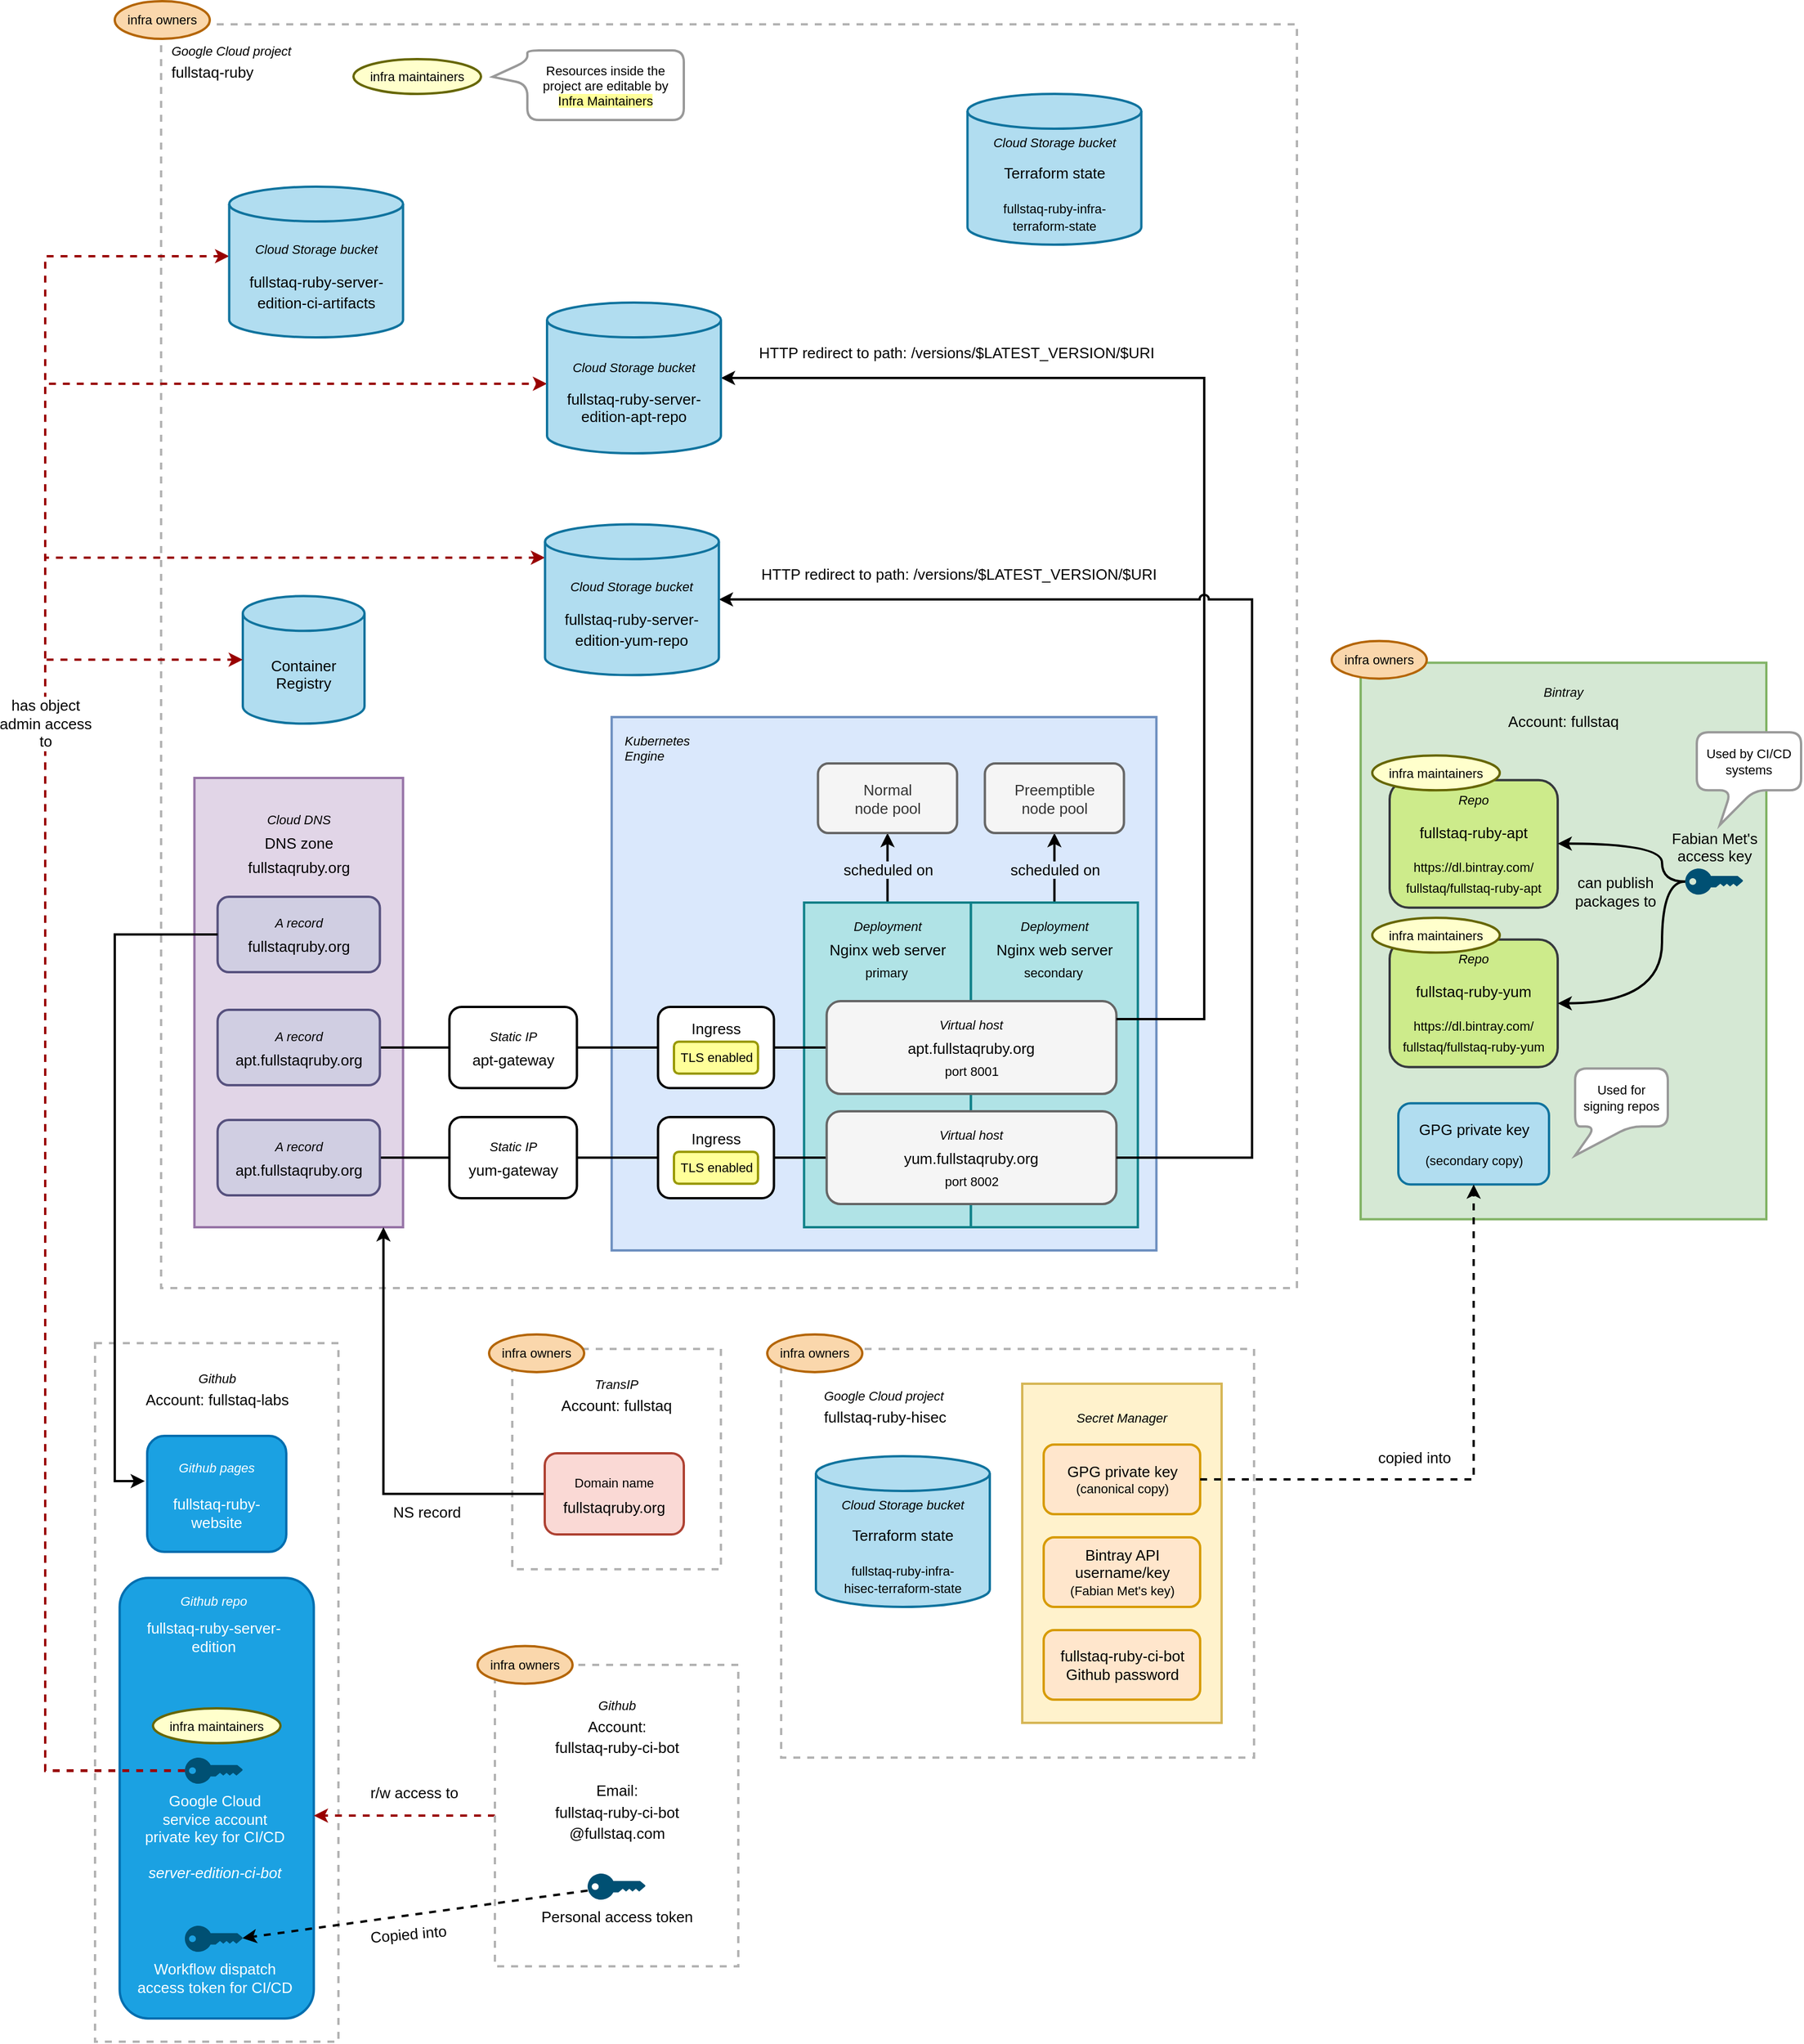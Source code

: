 <mxfile version="14.6.0" type="device"><diagram id="wFYHoePaybJZQyo_VfQG" name="Page-1"><mxGraphModel dx="1985" dy="1108" grid="1" gridSize="10" guides="1" tooltips="1" connect="1" arrows="1" fold="1" page="1" pageScale="1" pageWidth="2336" pageHeight="1654" math="0" shadow="0"><root><mxCell id="0"/><mxCell id="1" parent="0"/><mxCell id="Y2Kb97HNNrcBP8ezn5Aq-105" value="" style="rounded=0;whiteSpace=wrap;html=1;shadow=0;glass=0;sketch=0;strokeWidth=2;fontSize=11;align=center;dashed=1;strokeColor=#B3B3B3;" parent="1" vertex="1"><mxGeometry x="150" y="60" width="980" height="1090" as="geometry"/></mxCell><mxCell id="Y2Kb97HNNrcBP8ezn5Aq-82" value="" style="rounded=0;whiteSpace=wrap;html=1;shadow=0;glass=0;sketch=0;strokeWidth=2;fontSize=13;strokeColor=#6c8ebf;fillColor=#dae8fc;" parent="1" vertex="1"><mxGeometry x="538.75" y="657.51" width="470" height="460" as="geometry"/></mxCell><mxCell id="Y2Kb97HNNrcBP8ezn5Aq-75" style="edgeStyle=orthogonalEdgeStyle;rounded=0;orthogonalLoop=1;jettySize=auto;html=1;startArrow=none;startFill=0;endArrow=classic;endFill=1;strokeWidth=2;fontSize=13;" parent="1" source="Y2Kb97HNNrcBP8ezn5Aq-4" target="Y2Kb97HNNrcBP8ezn5Aq-72" edge="1"><mxGeometry relative="1" as="geometry"/></mxCell><mxCell id="Y2Kb97HNNrcBP8ezn5Aq-76" value="scheduled on" style="edgeLabel;html=1;align=center;verticalAlign=middle;resizable=0;points=[];fontSize=13;labelBackgroundColor=#DAE8FC;" parent="Y2Kb97HNNrcBP8ezn5Aq-75" vertex="1" connectable="0"><mxGeometry x="-0.056" y="2" relative="1" as="geometry"><mxPoint x="2" y="-0.75" as="offset"/></mxGeometry></mxCell><mxCell id="Y2Kb97HNNrcBP8ezn5Aq-4" value="" style="rounded=0;whiteSpace=wrap;html=1;fontSize=13;strokeWidth=2;fillColor=#b0e3e6;strokeColor=#0e8088;" parent="1" vertex="1"><mxGeometry x="704.75" y="817.51" width="144" height="280" as="geometry"/></mxCell><mxCell id="Y2Kb97HNNrcBP8ezn5Aq-16" value="Kubernetes&lt;br style=&quot;font-size: 11px&quot;&gt;Engine" style="text;html=1;strokeColor=none;fillColor=none;align=left;verticalAlign=top;whiteSpace=wrap;rounded=0;fontSize=11;fontStyle=2" parent="1" vertex="1"><mxGeometry x="547.75" y="665.01" width="70" height="35" as="geometry"/></mxCell><mxCell id="Y2Kb97HNNrcBP8ezn5Aq-26" style="edgeStyle=orthogonalEdgeStyle;rounded=0;orthogonalLoop=1;jettySize=auto;html=1;exitX=0;exitY=0.5;exitDx=0;exitDy=0;endArrow=none;endFill=0;startArrow=none;startFill=0;strokeWidth=2;" parent="1" source="Y2Kb97HNNrcBP8ezn5Aq-35" target="Y2Kb97HNNrcBP8ezn5Aq-147" edge="1"><mxGeometry relative="1" as="geometry"><mxPoint x="708.75" y="857.51" as="sourcePoint"/><mxPoint x="678.75" y="942.51" as="targetPoint"/></mxGeometry></mxCell><mxCell id="Y2Kb97HNNrcBP8ezn5Aq-27" value="Deployment" style="text;html=1;strokeColor=none;fillColor=none;align=center;verticalAlign=middle;whiteSpace=wrap;rounded=0;shadow=0;glass=0;sketch=0;fontSize=11;fontStyle=2" parent="1" vertex="1"><mxGeometry x="736.75" y="827.51" width="80" height="20" as="geometry"/></mxCell><mxCell id="Y2Kb97HNNrcBP8ezn5Aq-29" value="Nginx web server" style="text;html=1;strokeColor=none;fillColor=none;align=center;verticalAlign=middle;whiteSpace=wrap;rounded=0;shadow=0;glass=0;sketch=0;fontSize=13;" parent="1" vertex="1"><mxGeometry x="721.75" y="847.51" width="110" height="20" as="geometry"/></mxCell><mxCell id="Y2Kb97HNNrcBP8ezn5Aq-40" value="&lt;p style=&quot;line-height: 100%&quot;&gt;&lt;i&gt;&lt;font style=&quot;font-size: 11px ; line-height: 100%&quot;&gt;Bintray&lt;/font&gt;&lt;/i&gt;&lt;/p&gt;&lt;p style=&quot;line-height: 100%&quot;&gt;Account: fullstaq&lt;br&gt;&lt;/p&gt;" style="rounded=0;whiteSpace=wrap;html=1;shadow=0;glass=0;sketch=0;strokeWidth=2;fontSize=13;verticalAlign=top;spacing=0;strokeColor=#82b366;fillColor=#d5e8d4;" parent="1" vertex="1"><mxGeometry x="1185" y="610.63" width="350" height="480" as="geometry"/></mxCell><mxCell id="Y2Kb97HNNrcBP8ezn5Aq-57" style="edgeStyle=orthogonalEdgeStyle;rounded=0;orthogonalLoop=1;jettySize=auto;html=1;startArrow=none;startFill=0;endArrow=none;endFill=0;strokeWidth=2;fontSize=11;" parent="1" source="Y2Kb97HNNrcBP8ezn5Aq-56" target="Y2Kb97HNNrcBP8ezn5Aq-98" edge="1"><mxGeometry relative="1" as="geometry"><mxPoint x="725.25" y="1037.51" as="targetPoint"/></mxGeometry></mxCell><mxCell id="Y2Kb97HNNrcBP8ezn5Aq-56" value="Ingress" style="rounded=1;whiteSpace=wrap;html=1;shadow=0;glass=0;sketch=0;strokeWidth=2;fontSize=13;verticalAlign=top;spacing=6;" parent="1" vertex="1"><mxGeometry x="578.75" y="1002.51" width="100" height="70" as="geometry"/></mxCell><mxCell id="Y2Kb97HNNrcBP8ezn5Aq-58" value="primary" style="text;html=1;strokeColor=none;fillColor=none;align=center;verticalAlign=middle;whiteSpace=wrap;rounded=0;shadow=0;glass=0;sketch=0;fontSize=11;" parent="1" vertex="1"><mxGeometry x="755.75" y="867.51" width="40" height="20" as="geometry"/></mxCell><mxCell id="Y2Kb97HNNrcBP8ezn5Aq-74" style="edgeStyle=orthogonalEdgeStyle;rounded=0;orthogonalLoop=1;jettySize=auto;html=1;startArrow=none;startFill=0;endArrow=classic;endFill=1;strokeWidth=2;fontSize=13;" parent="1" source="Y2Kb97HNNrcBP8ezn5Aq-63" target="Y2Kb97HNNrcBP8ezn5Aq-73" edge="1"><mxGeometry relative="1" as="geometry"/></mxCell><mxCell id="Y2Kb97HNNrcBP8ezn5Aq-77" value="scheduled on" style="edgeLabel;html=1;align=center;verticalAlign=middle;resizable=0;points=[];fontSize=13;labelBackgroundColor=#DAE8FC;" parent="Y2Kb97HNNrcBP8ezn5Aq-74" vertex="1" connectable="0"><mxGeometry x="-0.056" y="1" relative="1" as="geometry"><mxPoint x="1" y="-0.75" as="offset"/></mxGeometry></mxCell><mxCell id="Y2Kb97HNNrcBP8ezn5Aq-63" value="" style="rounded=0;whiteSpace=wrap;html=1;fontSize=13;strokeWidth=2;fillColor=#b0e3e6;strokeColor=#0e8088;" parent="1" vertex="1"><mxGeometry x="848.75" y="817.51" width="144" height="280" as="geometry"/></mxCell><mxCell id="Y2Kb97HNNrcBP8ezn5Aq-64" value="Deployment" style="text;html=1;strokeColor=none;fillColor=none;align=center;verticalAlign=middle;whiteSpace=wrap;rounded=0;shadow=0;glass=0;sketch=0;fontSize=11;fontStyle=2" parent="1" vertex="1"><mxGeometry x="880.75" y="827.51" width="80" height="20" as="geometry"/></mxCell><mxCell id="Y2Kb97HNNrcBP8ezn5Aq-65" value="Nginx web server" style="text;html=1;strokeColor=none;fillColor=none;align=center;verticalAlign=middle;whiteSpace=wrap;rounded=0;shadow=0;glass=0;sketch=0;fontSize=13;" parent="1" vertex="1"><mxGeometry x="865.75" y="847.51" width="110" height="20" as="geometry"/></mxCell><mxCell id="Y2Kb97HNNrcBP8ezn5Aq-66" value="secondary" style="text;html=1;strokeColor=none;fillColor=none;align=center;verticalAlign=middle;whiteSpace=wrap;rounded=0;shadow=0;glass=0;sketch=0;fontSize=11;" parent="1" vertex="1"><mxGeometry x="899.75" y="867.51" width="40" height="20" as="geometry"/></mxCell><mxCell id="Y2Kb97HNNrcBP8ezn5Aq-49" value="" style="group" parent="1" vertex="1" connectable="0"><mxGeometry x="724.25" y="902.51" width="250" height="80" as="geometry"/></mxCell><mxCell id="Y2Kb97HNNrcBP8ezn5Aq-35" value="" style="rounded=1;whiteSpace=wrap;html=1;shadow=0;glass=0;sketch=0;strokeWidth=2;fontSize=11;fillColor=#f5f5f5;strokeColor=#666666;fontColor=#333333;" parent="Y2Kb97HNNrcBP8ezn5Aq-49" vertex="1"><mxGeometry width="250" height="80" as="geometry"/></mxCell><mxCell id="Y2Kb97HNNrcBP8ezn5Aq-46" value="Virtual host" style="text;html=1;strokeColor=none;fillColor=none;align=center;verticalAlign=middle;whiteSpace=wrap;rounded=0;shadow=0;glass=0;sketch=0;fontSize=11;fontStyle=2" parent="Y2Kb97HNNrcBP8ezn5Aq-49" vertex="1"><mxGeometry x="85" y="10" width="80" height="20" as="geometry"/></mxCell><mxCell id="Y2Kb97HNNrcBP8ezn5Aq-47" value="apt.fullstaqruby.org" style="text;html=1;strokeColor=none;fillColor=none;align=center;verticalAlign=middle;whiteSpace=wrap;rounded=0;shadow=0;glass=0;sketch=0;fontSize=13;" parent="Y2Kb97HNNrcBP8ezn5Aq-49" vertex="1"><mxGeometry x="64" y="30" width="122" height="20" as="geometry"/></mxCell><mxCell id="Y2Kb97HNNrcBP8ezn5Aq-48" value="port 8001" style="text;html=1;strokeColor=none;fillColor=none;align=center;verticalAlign=middle;whiteSpace=wrap;rounded=0;shadow=0;glass=0;sketch=0;fontSize=11;" parent="Y2Kb97HNNrcBP8ezn5Aq-49" vertex="1"><mxGeometry x="87.5" y="50" width="75" height="20" as="geometry"/></mxCell><mxCell id="Y2Kb97HNNrcBP8ezn5Aq-72" value="Normal&lt;br&gt;node pool" style="rounded=1;whiteSpace=wrap;html=1;shadow=0;glass=0;sketch=0;strokeWidth=2;fontSize=13;fillColor=#f5f5f5;strokeColor=#666666;fontColor=#333333;" parent="1" vertex="1"><mxGeometry x="716.75" y="697.51" width="120" height="60" as="geometry"/></mxCell><mxCell id="Y2Kb97HNNrcBP8ezn5Aq-73" value="Preemptible&lt;br&gt;node pool" style="rounded=1;whiteSpace=wrap;html=1;shadow=0;glass=0;sketch=0;strokeWidth=2;fontSize=13;fillColor=#f5f5f5;strokeColor=#666666;fontColor=#333333;" parent="1" vertex="1"><mxGeometry x="860.75" y="697.51" width="120" height="60" as="geometry"/></mxCell><mxCell id="Y2Kb97HNNrcBP8ezn5Aq-80" style="edgeStyle=orthogonalEdgeStyle;rounded=0;orthogonalLoop=1;jettySize=auto;html=1;startArrow=none;startFill=0;endArrow=none;endFill=0;strokeWidth=2;fontSize=13;" parent="1" source="Y2Kb97HNNrcBP8ezn5Aq-78" target="Y2Kb97HNNrcBP8ezn5Aq-147" edge="1"><mxGeometry relative="1" as="geometry"><mxPoint x="608.75" y="942.51" as="targetPoint"/></mxGeometry></mxCell><mxCell id="Y2Kb97HNNrcBP8ezn5Aq-78" value="&lt;p style=&quot;line-height: 160%&quot;&gt;&lt;i&gt;&lt;font style=&quot;font-size: 11px&quot;&gt;Static IP&lt;/font&gt;&lt;/i&gt;&lt;br&gt;apt-gateway&lt;/p&gt;" style="rounded=1;whiteSpace=wrap;html=1;shadow=0;glass=0;sketch=0;strokeWidth=2;fontSize=13;" parent="1" vertex="1"><mxGeometry x="398.75" y="907.51" width="110" height="70" as="geometry"/></mxCell><mxCell id="Y2Kb97HNNrcBP8ezn5Aq-81" style="edgeStyle=orthogonalEdgeStyle;rounded=0;orthogonalLoop=1;jettySize=auto;html=1;startArrow=none;startFill=0;endArrow=none;endFill=0;strokeWidth=2;fontSize=13;" parent="1" source="Y2Kb97HNNrcBP8ezn5Aq-79" target="Y2Kb97HNNrcBP8ezn5Aq-56" edge="1"><mxGeometry relative="1" as="geometry"/></mxCell><mxCell id="Y2Kb97HNNrcBP8ezn5Aq-79" value="&lt;p style=&quot;line-height: 160%&quot;&gt;&lt;i&gt;&lt;font style=&quot;font-size: 11px&quot;&gt;Static IP&lt;/font&gt;&lt;/i&gt;&lt;br&gt;yum-gateway&lt;/p&gt;" style="rounded=1;whiteSpace=wrap;html=1;shadow=0;glass=0;sketch=0;strokeWidth=2;fontSize=13;" parent="1" vertex="1"><mxGeometry x="398.75" y="1002.51" width="110" height="70" as="geometry"/></mxCell><mxCell id="Y2Kb97HNNrcBP8ezn5Aq-85" value="" style="rounded=0;whiteSpace=wrap;html=1;shadow=0;glass=0;sketch=0;strokeColor=#9673a6;strokeWidth=2;fontSize=13;fillColor=#e1d5e7;" parent="1" vertex="1"><mxGeometry x="178.75" y="710" width="180" height="387.51" as="geometry"/></mxCell><mxCell id="Y2Kb97HNNrcBP8ezn5Aq-90" style="edgeStyle=orthogonalEdgeStyle;rounded=0;orthogonalLoop=1;jettySize=auto;html=1;startArrow=none;startFill=0;endArrow=none;endFill=0;strokeWidth=2;fontSize=13;" parent="1" source="Y2Kb97HNNrcBP8ezn5Aq-86" target="Y2Kb97HNNrcBP8ezn5Aq-78" edge="1"><mxGeometry relative="1" as="geometry"/></mxCell><mxCell id="Y2Kb97HNNrcBP8ezn5Aq-86" value="&lt;p style=&quot;line-height: 160%&quot;&gt;&lt;i&gt;&lt;font style=&quot;font-size: 11px&quot;&gt;A record&lt;/font&gt;&lt;/i&gt;&lt;br&gt;apt.fullstaqruby.org&lt;/p&gt;" style="rounded=1;whiteSpace=wrap;html=1;shadow=0;glass=0;sketch=0;strokeWidth=2;fontSize=13;fillColor=#d0cee2;strokeColor=#56517e;" parent="1" vertex="1"><mxGeometry x="198.75" y="910.01" width="140" height="65" as="geometry"/></mxCell><mxCell id="Y2Kb97HNNrcBP8ezn5Aq-91" style="edgeStyle=orthogonalEdgeStyle;rounded=0;orthogonalLoop=1;jettySize=auto;html=1;startArrow=none;startFill=0;endArrow=none;endFill=0;strokeWidth=2;fontSize=13;" parent="1" source="Y2Kb97HNNrcBP8ezn5Aq-88" target="Y2Kb97HNNrcBP8ezn5Aq-79" edge="1"><mxGeometry relative="1" as="geometry"/></mxCell><mxCell id="Y2Kb97HNNrcBP8ezn5Aq-88" value="&lt;p style=&quot;line-height: 160%&quot;&gt;&lt;i&gt;&lt;font style=&quot;font-size: 11px&quot;&gt;A record&lt;/font&gt;&lt;/i&gt;&lt;br&gt;apt.fullstaqruby.org&lt;/p&gt;" style="rounded=1;whiteSpace=wrap;html=1;shadow=0;glass=0;sketch=0;strokeWidth=2;fontSize=13;fillColor=#d0cee2;strokeColor=#56517e;" parent="1" vertex="1"><mxGeometry x="198.75" y="1005.01" width="140" height="65" as="geometry"/></mxCell><mxCell id="Y2Kb97HNNrcBP8ezn5Aq-89" value="&lt;p style=&quot;line-height: 160%&quot;&gt;&lt;i&gt;&lt;font&gt;&lt;span style=&quot;font-size: 11px&quot;&gt;Cloud DNS&lt;br&gt;&lt;/span&gt;&lt;/font&gt;&lt;/i&gt;&lt;span&gt;DNS zone&lt;br&gt;&lt;/span&gt;&lt;span&gt;fullstaqruby.org&lt;/span&gt;&lt;/p&gt;" style="text;html=1;strokeColor=none;fillColor=none;align=center;verticalAlign=middle;whiteSpace=wrap;rounded=0;shadow=0;glass=0;sketch=0;fontSize=13;" parent="1" vertex="1"><mxGeometry x="208.75" y="739.38" width="120" height="55" as="geometry"/></mxCell><mxCell id="Y2Kb97HNNrcBP8ezn5Aq-92" value="&lt;p style=&quot;line-height: 160%&quot;&gt;&lt;i&gt;Repo&lt;/i&gt;&lt;/p&gt;&lt;p style=&quot;line-height: 160%&quot;&gt;&lt;font style=&quot;font-size: 13px&quot;&gt;fullstaq-ruby-apt&lt;/font&gt;&lt;br&gt;&lt;/p&gt;&lt;p style=&quot;line-height: 160%&quot;&gt;https://dl.bintray.com/&lt;br&gt;fullstaq/fullstaq-ruby-apt&lt;br&gt;&lt;/p&gt;" style="rounded=1;whiteSpace=wrap;html=1;shadow=0;glass=0;sketch=0;strokeWidth=2;fontSize=11;align=center;fillColor=#cdeb8b;strokeColor=#36393d;" parent="1" vertex="1"><mxGeometry x="1210" y="711.88" width="145" height="110" as="geometry"/></mxCell><mxCell id="Y2Kb97HNNrcBP8ezn5Aq-93" value="&lt;p style=&quot;line-height: 160%&quot;&gt;&lt;i&gt;Repo&lt;/i&gt;&lt;/p&gt;&lt;p style=&quot;line-height: 160%&quot;&gt;&lt;font style=&quot;font-size: 13px&quot;&gt;fullstaq-ruby-yum&lt;/font&gt;&lt;br&gt;&lt;/p&gt;&lt;p style=&quot;line-height: 160%&quot;&gt;https://dl.bintray.com/&lt;br&gt;fullstaq/fullstaq-ruby-yum&lt;br&gt;&lt;/p&gt;" style="rounded=1;whiteSpace=wrap;html=1;shadow=0;glass=0;sketch=0;strokeWidth=2;fontSize=11;align=center;fillColor=#cdeb8b;strokeColor=#36393d;" parent="1" vertex="1"><mxGeometry x="1210" y="849.38" width="145" height="110" as="geometry"/></mxCell><mxCell id="Y2Kb97HNNrcBP8ezn5Aq-94" style="rounded=0;orthogonalLoop=1;jettySize=auto;html=1;startArrow=none;startFill=0;endArrow=classic;endFill=1;strokeWidth=2;fontSize=13;edgeStyle=orthogonalEdgeStyle;" parent="1" source="Y2Kb97HNNrcBP8ezn5Aq-35" target="GNuj8Nkj1OKKiI3PeDP--2" edge="1"><mxGeometry relative="1" as="geometry"><Array as="points"><mxPoint x="1050" y="918"/><mxPoint x="1050" y="365"/></Array></mxGeometry></mxCell><mxCell id="Y2Kb97HNNrcBP8ezn5Aq-103" value="HTTP redirect to path: /versions/$LATEST_VERSION/$URI" style="edgeLabel;html=1;align=center;verticalAlign=middle;resizable=0;points=[];fontSize=13;labelBackgroundColor=none;" parent="Y2Kb97HNNrcBP8ezn5Aq-94" vertex="1" connectable="0"><mxGeometry x="-0.123" y="1" relative="1" as="geometry"><mxPoint x="-213" y="-193" as="offset"/></mxGeometry></mxCell><mxCell id="Y2Kb97HNNrcBP8ezn5Aq-97" value="" style="group" parent="1" vertex="1" connectable="0"><mxGeometry x="724.25" y="997.51" width="250" height="80" as="geometry"/></mxCell><mxCell id="Y2Kb97HNNrcBP8ezn5Aq-98" value="" style="rounded=1;whiteSpace=wrap;html=1;shadow=0;glass=0;sketch=0;strokeWidth=2;fontSize=11;fillColor=#f5f5f5;strokeColor=#666666;fontColor=#333333;" parent="Y2Kb97HNNrcBP8ezn5Aq-97" vertex="1"><mxGeometry width="250" height="80" as="geometry"/></mxCell><mxCell id="Y2Kb97HNNrcBP8ezn5Aq-99" value="Virtual host" style="text;html=1;strokeColor=none;fillColor=none;align=center;verticalAlign=middle;whiteSpace=wrap;rounded=0;shadow=0;glass=0;sketch=0;fontSize=11;fontStyle=2" parent="Y2Kb97HNNrcBP8ezn5Aq-97" vertex="1"><mxGeometry x="85" y="10" width="80" height="20" as="geometry"/></mxCell><mxCell id="Y2Kb97HNNrcBP8ezn5Aq-100" value="yum.fullstaqruby.org" style="text;html=1;strokeColor=none;fillColor=none;align=center;verticalAlign=middle;whiteSpace=wrap;rounded=0;shadow=0;glass=0;sketch=0;fontSize=13;" parent="Y2Kb97HNNrcBP8ezn5Aq-97" vertex="1"><mxGeometry x="64" y="30" width="122" height="20" as="geometry"/></mxCell><mxCell id="Y2Kb97HNNrcBP8ezn5Aq-101" value="port 8002" style="text;html=1;strokeColor=none;fillColor=none;align=center;verticalAlign=middle;whiteSpace=wrap;rounded=0;shadow=0;glass=0;sketch=0;fontSize=11;" parent="Y2Kb97HNNrcBP8ezn5Aq-97" vertex="1"><mxGeometry x="87.5" y="50" width="75" height="20" as="geometry"/></mxCell><mxCell id="Y2Kb97HNNrcBP8ezn5Aq-102" style="rounded=0;orthogonalLoop=1;jettySize=auto;html=1;startArrow=none;startFill=0;endArrow=classic;endFill=1;strokeWidth=2;fontSize=11;jumpStyle=arc;edgeStyle=orthogonalEdgeStyle;" parent="1" source="Y2Kb97HNNrcBP8ezn5Aq-98" target="GNuj8Nkj1OKKiI3PeDP--5" edge="1"><mxGeometry relative="1" as="geometry"><Array as="points"><mxPoint x="1091.25" y="1038.01"/><mxPoint x="1091.25" y="556.01"/></Array></mxGeometry></mxCell><mxCell id="Y2Kb97HNNrcBP8ezn5Aq-104" value="HTTP redirect to path: /versions/$LATEST_VERSION/$URI" style="edgeLabel;html=1;align=center;verticalAlign=middle;resizable=0;points=[];fontSize=13;labelBackgroundColor=none;" parent="Y2Kb97HNNrcBP8ezn5Aq-102" vertex="1" connectable="0"><mxGeometry x="0.118" y="-3" relative="1" as="geometry"><mxPoint x="-257" y="-29" as="offset"/></mxGeometry></mxCell><mxCell id="Y2Kb97HNNrcBP8ezn5Aq-110" value="&lt;p style=&quot;line-height: 160%&quot;&gt;&lt;i&gt;Google Cloud project&lt;/i&gt;&lt;br&gt;&lt;font style=&quot;font-size: 13px&quot;&gt;fullstaq-ruby&lt;/font&gt;&lt;/p&gt;" style="text;html=1;strokeColor=none;fillColor=none;align=left;verticalAlign=middle;whiteSpace=wrap;rounded=0;shadow=0;glass=0;dashed=1;labelBackgroundColor=none;sketch=0;fontSize=11;" parent="1" vertex="1"><mxGeometry x="157" y="72.5" width="110" height="40" as="geometry"/></mxCell><mxCell id="Y2Kb97HNNrcBP8ezn5Aq-111" value="" style="rounded=0;whiteSpace=wrap;html=1;shadow=0;glass=0;sketch=0;strokeWidth=2;fontSize=11;align=center;dashed=1;strokeColor=#B3B3B3;" parent="1" vertex="1"><mxGeometry x="685" y="1202.5" width="408" height="352.5" as="geometry"/></mxCell><mxCell id="Y2Kb97HNNrcBP8ezn5Aq-112" value="&lt;p style=&quot;line-height: 160%&quot;&gt;&lt;i&gt;Google Cloud project&lt;/i&gt;&lt;br&gt;&lt;font style=&quot;font-size: 13px&quot;&gt;fullstaq-ruby-hisec&lt;/font&gt;&lt;/p&gt;" style="text;html=1;strokeColor=none;fillColor=none;align=left;verticalAlign=middle;whiteSpace=wrap;rounded=0;shadow=0;glass=0;dashed=1;labelBackgroundColor=none;sketch=0;fontSize=11;" parent="1" vertex="1"><mxGeometry x="720" y="1232.5" width="110" height="40" as="geometry"/></mxCell><mxCell id="Y2Kb97HNNrcBP8ezn5Aq-115" value="&lt;p style=&quot;line-height: 200%&quot;&gt;&lt;i&gt;Secret Manager&lt;/i&gt;&lt;br&gt;&lt;/p&gt;" style="rounded=0;whiteSpace=wrap;html=1;shadow=0;glass=0;labelBackgroundColor=none;sketch=0;strokeColor=#d6b656;strokeWidth=2;fillColor=#fff2cc;fontSize=11;align=center;labelPosition=center;verticalLabelPosition=middle;verticalAlign=top;" parent="1" vertex="1"><mxGeometry x="893" y="1232.5" width="172" height="292.5" as="geometry"/></mxCell><mxCell id="Y2Kb97HNNrcBP8ezn5Aq-125" value="Resources inside the project are editable by &lt;span style=&quot;background-color: rgb(255 , 255 , 153)&quot;&gt;Infra Maintainers&lt;/span&gt;" style="shape=callout;whiteSpace=wrap;html=1;perimeter=calloutPerimeter;rounded=1;shadow=0;glass=0;labelBackgroundColor=none;sketch=0;strokeWidth=2;fontSize=11;align=center;position2=0.38;size=30;position=0.15;strokeColor=#999999;direction=south;base=20;flipH=0;" parent="1" vertex="1"><mxGeometry x="436" y="82.5" width="165" height="60" as="geometry"/></mxCell><mxCell id="Y2Kb97HNNrcBP8ezn5Aq-128" value="infra maintainers" style="ellipse;whiteSpace=wrap;html=1;rounded=0;shadow=0;glass=0;labelBackgroundColor=none;sketch=0;strokeWidth=2;fontSize=11;align=center;strokeColor=#666600;fillColor=#FFFFCC;" parent="1" vertex="1"><mxGeometry x="1195" y="690.63" width="110" height="30" as="geometry"/></mxCell><mxCell id="Y2Kb97HNNrcBP8ezn5Aq-130" value="&lt;span&gt;Used by CI/CD systems&lt;/span&gt;" style="shape=callout;whiteSpace=wrap;html=1;perimeter=calloutPerimeter;rounded=1;shadow=0;glass=0;labelBackgroundColor=none;sketch=0;strokeWidth=2;fontSize=11;align=center;position2=0.22;size=30;position=0.33;strokeColor=#999999;" parent="1" vertex="1"><mxGeometry x="1475" y="670.63" width="90" height="80" as="geometry"/></mxCell><mxCell id="Y2Kb97HNNrcBP8ezn5Aq-134" style="edgeStyle=orthogonalEdgeStyle;rounded=0;jumpStyle=none;orthogonalLoop=1;jettySize=auto;html=1;startArrow=none;startFill=0;endArrow=classic;endFill=1;strokeWidth=2;fontSize=11;exitX=0;exitY=0.5;exitDx=0;exitDy=0;exitPerimeter=0;elbow=vertical;curved=1;" parent="1" source="Y2Kb97HNNrcBP8ezn5Aq-133" target="Y2Kb97HNNrcBP8ezn5Aq-92" edge="1"><mxGeometry relative="1" as="geometry"><Array as="points"><mxPoint x="1445" y="799.63"/><mxPoint x="1445" y="766.63"/></Array></mxGeometry></mxCell><mxCell id="Y2Kb97HNNrcBP8ezn5Aq-135" style="edgeStyle=orthogonalEdgeStyle;rounded=0;jumpStyle=none;orthogonalLoop=1;jettySize=auto;html=1;entryX=1;entryY=0.5;entryDx=0;entryDy=0;startArrow=none;startFill=0;endArrow=classic;endFill=1;strokeWidth=2;fontSize=11;exitX=0;exitY=0.5;exitDx=0;exitDy=0;exitPerimeter=0;curved=1;" parent="1" source="Y2Kb97HNNrcBP8ezn5Aq-133" target="Y2Kb97HNNrcBP8ezn5Aq-93" edge="1"><mxGeometry relative="1" as="geometry"><Array as="points"><mxPoint x="1445" y="799.63"/><mxPoint x="1445" y="904.63"/></Array></mxGeometry></mxCell><mxCell id="Y2Kb97HNNrcBP8ezn5Aq-133" value="Fabian Met's&lt;br style=&quot;font-size: 13px;&quot;&gt;access key" style="points=[[0,0.5,0],[0.24,0,0],[0.5,0.28,0],[0.995,0.475,0],[0.5,0.72,0],[0.24,1,0]];verticalLabelPosition=top;html=1;verticalAlign=bottom;aspect=fixed;align=center;pointerEvents=1;shape=mxgraph.cisco19.key;fillColor=#005073;strokeColor=none;rounded=1;shadow=0;glass=0;labelBackgroundColor=none;sketch=0;fontSize=13;labelPosition=center;" parent="1" vertex="1"><mxGeometry x="1465" y="788.13" width="50" height="22.5" as="geometry"/></mxCell><mxCell id="Y2Kb97HNNrcBP8ezn5Aq-137" value="can publish packages to" style="text;html=1;strokeColor=none;align=center;verticalAlign=middle;whiteSpace=wrap;rounded=0;shadow=0;glass=0;labelBackgroundColor=#D5E8D4;sketch=0;fontSize=13;" parent="1" vertex="1"><mxGeometry x="1365" y="790.63" width="80" height="35" as="geometry"/></mxCell><mxCell id="Y2Kb97HNNrcBP8ezn5Aq-143" value="" style="rounded=0;whiteSpace=wrap;html=1;shadow=0;glass=0;sketch=0;strokeWidth=2;fontSize=11;align=center;dashed=1;strokeColor=#B3B3B3;" parent="1" vertex="1"><mxGeometry x="453" y="1202.5" width="180" height="190" as="geometry"/></mxCell><mxCell id="Y2Kb97HNNrcBP8ezn5Aq-145" value="&lt;p style=&quot;line-height: 160%&quot;&gt;&lt;i&gt;TransIP&lt;/i&gt;&lt;br&gt;&lt;font style=&quot;font-size: 13px&quot;&gt;Account: fullstaq&lt;/font&gt;&lt;/p&gt;" style="text;html=1;strokeColor=none;fillColor=none;align=center;verticalAlign=middle;whiteSpace=wrap;rounded=0;shadow=0;glass=0;dashed=1;labelBackgroundColor=none;sketch=0;fontSize=11;" parent="1" vertex="1"><mxGeometry x="488" y="1222.5" width="110" height="40" as="geometry"/></mxCell><mxCell id="Y2Kb97HNNrcBP8ezn5Aq-146" value="TLS enabled" style="rounded=1;whiteSpace=wrap;html=1;shadow=0;glass=0;labelBackgroundColor=none;sketch=0;strokeWidth=2;fontSize=11;align=center;fillColor=#FFFF99;strokeColor=#999900;" parent="1" vertex="1"><mxGeometry x="592.5" y="1032.51" width="72.5" height="27.5" as="geometry"/></mxCell><mxCell id="Y2Kb97HNNrcBP8ezn5Aq-147" value="Ingress" style="rounded=1;whiteSpace=wrap;html=1;shadow=0;glass=0;sketch=0;strokeWidth=2;fontSize=13;verticalAlign=top;spacing=6;" parent="1" vertex="1"><mxGeometry x="578.75" y="907.51" width="100" height="70" as="geometry"/></mxCell><mxCell id="Y2Kb97HNNrcBP8ezn5Aq-148" value="TLS enabled" style="rounded=1;whiteSpace=wrap;html=1;shadow=0;glass=0;labelBackgroundColor=none;sketch=0;strokeWidth=2;fontSize=11;align=center;fillColor=#FFFF99;strokeColor=#999900;" parent="1" vertex="1"><mxGeometry x="592.5" y="937.51" width="72.5" height="27.5" as="geometry"/></mxCell><mxCell id="Y2Kb97HNNrcBP8ezn5Aq-152" value="" style="group" parent="1" vertex="1" connectable="0"><mxGeometry x="845.75" y="120" width="150" height="130" as="geometry"/></mxCell><mxCell id="Y2Kb97HNNrcBP8ezn5Aq-108" value="&lt;p style=&quot;line-height: 160%&quot;&gt;&lt;br&gt;&lt;/p&gt;" style="shape=cylinder2;whiteSpace=wrap;html=1;boundedLbl=1;backgroundOutline=1;size=15;rounded=0;shadow=0;glass=0;sketch=0;strokeColor=#10739e;strokeWidth=2;fontSize=11;align=center;fillColor=#b1ddf0;" parent="Y2Kb97HNNrcBP8ezn5Aq-152" vertex="1"><mxGeometry width="150" height="130" as="geometry"/></mxCell><mxCell id="Y2Kb97HNNrcBP8ezn5Aq-109" value="&lt;p style=&quot;line-height: 120%&quot;&gt;&lt;i&gt;Cloud Storage bucket&lt;br&gt;&lt;/i&gt;&lt;br&gt;&lt;font style=&quot;line-height: 135%&quot;&gt;&lt;span style=&quot;font-size: 13px&quot;&gt;Terraform state&lt;/span&gt;&lt;br&gt;&lt;br&gt;&lt;font style=&quot;font-size: 11px&quot;&gt;fullstaq-ruby-infra-&lt;br&gt;terraform-state&lt;/font&gt;&lt;br&gt;&lt;/font&gt;&lt;/p&gt;" style="text;html=1;strokeColor=none;fillColor=none;align=center;verticalAlign=middle;whiteSpace=wrap;rounded=0;shadow=0;glass=0;sketch=0;fontSize=11;" parent="Y2Kb97HNNrcBP8ezn5Aq-152" vertex="1"><mxGeometry x="5" y="42.5" width="140" height="70" as="geometry"/></mxCell><mxCell id="Y2Kb97HNNrcBP8ezn5Aq-156" style="edgeStyle=orthogonalEdgeStyle;rounded=0;jumpStyle=none;orthogonalLoop=1;jettySize=auto;html=1;entryX=0.906;entryY=1;entryDx=0;entryDy=0;startArrow=none;startFill=0;endArrow=classic;endFill=1;strokeWidth=2;fontSize=11;entryPerimeter=0;" parent="1" source="Y2Kb97HNNrcBP8ezn5Aq-155" target="Y2Kb97HNNrcBP8ezn5Aq-85" edge="1"><mxGeometry relative="1" as="geometry"/></mxCell><mxCell id="Y2Kb97HNNrcBP8ezn5Aq-157" value="&lt;font style=&quot;font-size: 13px&quot;&gt;NS record&lt;/font&gt;" style="edgeLabel;html=1;align=center;verticalAlign=middle;resizable=0;points=[];fontSize=11;labelBackgroundColor=none;" parent="Y2Kb97HNNrcBP8ezn5Aq-156" vertex="1" connectable="0"><mxGeometry x="-0.368" relative="1" as="geometry"><mxPoint x="14" y="15" as="offset"/></mxGeometry></mxCell><mxCell id="Y2Kb97HNNrcBP8ezn5Aq-155" value="&lt;p style=&quot;line-height: 200%&quot;&gt;Domain name&lt;br&gt;&lt;font style=&quot;font-size: 13px ; line-height: 160%&quot;&gt;fullstaqruby.org&lt;/font&gt;&lt;br&gt;&lt;/p&gt;" style="rounded=1;whiteSpace=wrap;html=1;shadow=0;glass=0;labelBackgroundColor=none;sketch=0;strokeColor=#ae4132;strokeWidth=2;fillColor=#fad9d5;fontSize=11;align=center;" parent="1" vertex="1"><mxGeometry x="481" y="1292.5" width="120" height="70" as="geometry"/></mxCell><mxCell id="Y2Kb97HNNrcBP8ezn5Aq-158" value="&lt;font style=&quot;line-height: 200%&quot;&gt;GPG private key&lt;br&gt;&lt;font style=&quot;font-size: 11px&quot;&gt;(secondary copy)&lt;/font&gt;&lt;br&gt;&lt;/font&gt;" style="rounded=1;whiteSpace=wrap;html=1;shadow=0;glass=0;labelBackgroundColor=none;sketch=0;strokeColor=#10739e;strokeWidth=2;fillColor=#b1ddf0;fontSize=13;align=center;" parent="1" vertex="1"><mxGeometry x="1217.5" y="990.63" width="130" height="70" as="geometry"/></mxCell><mxCell id="Y2Kb97HNNrcBP8ezn5Aq-161" value="&lt;span&gt;Used for&lt;br&gt;signing repos&lt;/span&gt;" style="shape=callout;whiteSpace=wrap;html=1;perimeter=calloutPerimeter;rounded=1;shadow=0;glass=0;labelBackgroundColor=none;sketch=0;strokeWidth=2;fontSize=11;align=center;position2=0;size=25;position=0.22;base=30;strokeColor=#999999;" parent="1" vertex="1"><mxGeometry x="1370" y="960.63" width="80" height="75" as="geometry"/></mxCell><mxCell id="ejDd2rAxpkFh7oAbk8te-1" value="&lt;p style=&quot;line-height: 160%&quot;&gt;&lt;i&gt;&lt;font style=&quot;font-size: 11px&quot;&gt;A record&lt;/font&gt;&lt;/i&gt;&lt;br&gt;fullstaqruby.org&lt;/p&gt;" style="rounded=1;whiteSpace=wrap;html=1;shadow=0;glass=0;sketch=0;strokeWidth=2;fontSize=13;fillColor=#d0cee2;strokeColor=#56517e;" parent="1" vertex="1"><mxGeometry x="198.75" y="812.51" width="140" height="65" as="geometry"/></mxCell><mxCell id="ejDd2rAxpkFh7oAbk8te-3" value="infra owners" style="ellipse;whiteSpace=wrap;html=1;rounded=0;shadow=0;glass=0;labelBackgroundColor=none;sketch=0;strokeColor=#b46504;strokeWidth=2;fillColor=#fad7ac;fontSize=11;align=center;" parent="1" vertex="1"><mxGeometry x="433" y="1190" width="82" height="32.5" as="geometry"/></mxCell><mxCell id="ejDd2rAxpkFh7oAbk8te-4" value="infra owners" style="ellipse;whiteSpace=wrap;html=1;rounded=0;shadow=0;glass=0;labelBackgroundColor=none;sketch=0;strokeColor=#b46504;strokeWidth=2;fillColor=#fad7ac;fontSize=11;align=center;" parent="1" vertex="1"><mxGeometry x="673" y="1190" width="82" height="32.5" as="geometry"/></mxCell><mxCell id="ejDd2rAxpkFh7oAbk8te-5" value="infra owners" style="ellipse;whiteSpace=wrap;html=1;rounded=0;shadow=0;glass=0;labelBackgroundColor=none;sketch=0;strokeColor=#b46504;strokeWidth=2;fillColor=#fad7ac;fontSize=11;align=center;" parent="1" vertex="1"><mxGeometry x="110" y="40" width="82" height="32.5" as="geometry"/></mxCell><mxCell id="ejDd2rAxpkFh7oAbk8te-7" value="infra owners" style="ellipse;whiteSpace=wrap;html=1;rounded=0;shadow=0;glass=0;labelBackgroundColor=none;sketch=0;strokeColor=#b46504;strokeWidth=2;fillColor=#fad7ac;fontSize=11;align=center;" parent="1" vertex="1"><mxGeometry x="1160" y="591.88" width="82" height="32.5" as="geometry"/></mxCell><mxCell id="ejDd2rAxpkFh7oAbk8te-8" value="infra maintainers" style="ellipse;whiteSpace=wrap;html=1;rounded=0;shadow=0;glass=0;labelBackgroundColor=none;sketch=0;strokeWidth=2;fontSize=11;align=center;strokeColor=#666600;fillColor=#FFFFCC;" parent="1" vertex="1"><mxGeometry x="1195" y="830.63" width="110" height="30" as="geometry"/></mxCell><mxCell id="ejDd2rAxpkFh7oAbk8te-9" value="infra maintainers" style="ellipse;whiteSpace=wrap;html=1;rounded=0;shadow=0;glass=0;labelBackgroundColor=none;sketch=0;strokeWidth=2;fontSize=11;align=center;strokeColor=#666600;fillColor=#FFFFCC;" parent="1" vertex="1"><mxGeometry x="316" y="90" width="110" height="30" as="geometry"/></mxCell><mxCell id="ejDd2rAxpkFh7oAbk8te-10" value="" style="rounded=0;whiteSpace=wrap;html=1;shadow=0;glass=0;sketch=0;strokeWidth=2;fontSize=11;align=center;dashed=1;strokeColor=#B3B3B3;" parent="1" vertex="1"><mxGeometry x="93" y="1197.5" width="210" height="602.5" as="geometry"/></mxCell><mxCell id="ejDd2rAxpkFh7oAbk8te-11" value="&lt;p style=&quot;line-height: 160%&quot;&gt;&lt;i&gt;Github&lt;/i&gt;&lt;br&gt;&lt;font style=&quot;font-size: 13px&quot;&gt;Account: fullstaq-labs&lt;/font&gt;&lt;/p&gt;" style="text;html=1;strokeColor=none;fillColor=none;align=center;verticalAlign=middle;whiteSpace=wrap;rounded=0;shadow=0;glass=0;dashed=1;labelBackgroundColor=none;sketch=0;fontSize=11;" parent="1" vertex="1"><mxGeometry x="130.5" y="1217.5" width="135" height="40" as="geometry"/></mxCell><mxCell id="ejDd2rAxpkFh7oAbk8te-13" style="edgeStyle=orthogonalEdgeStyle;rounded=0;orthogonalLoop=1;jettySize=auto;html=1;entryX=-0.017;entryY=0.39;entryDx=0;entryDy=0;strokeWidth=2;exitX=0;exitY=0.5;exitDx=0;exitDy=0;entryPerimeter=0;" parent="1" source="ejDd2rAxpkFh7oAbk8te-1" target="ejDd2rAxpkFh7oAbk8te-12" edge="1"><mxGeometry relative="1" as="geometry"><Array as="points"><mxPoint x="110" y="845"/><mxPoint x="110" y="1317"/></Array></mxGeometry></mxCell><mxCell id="ejDd2rAxpkFh7oAbk8te-12" value="&lt;p style=&quot;line-height: 200%&quot;&gt;&lt;i&gt;Github pages&lt;/i&gt;&lt;/p&gt;&lt;p style=&quot;line-height: 120% ; font-size: 13px&quot;&gt;fullstaq-ruby-website&lt;/p&gt;" style="rounded=1;whiteSpace=wrap;html=1;shadow=0;glass=0;labelBackgroundColor=none;sketch=0;strokeColor=#006EAF;strokeWidth=2;fillColor=#1ba1e2;fontSize=11;align=center;fontColor=#ffffff;" parent="1" vertex="1"><mxGeometry x="138" y="1277.5" width="120" height="100" as="geometry"/></mxCell><mxCell id="U3MkOHvdje_n5dQhP8uf-8" value="" style="group" parent="1" vertex="1" connectable="0"><mxGeometry x="220.5" y="553.13" width="105" height="110" as="geometry"/></mxCell><mxCell id="U3MkOHvdje_n5dQhP8uf-9" value="&lt;p style=&quot;line-height: 160%&quot;&gt;&lt;br&gt;&lt;/p&gt;" style="shape=cylinder2;whiteSpace=wrap;html=1;boundedLbl=1;backgroundOutline=1;size=15;rounded=0;shadow=0;glass=0;sketch=0;strokeColor=#10739e;strokeWidth=2;fontSize=11;align=center;fillColor=#b1ddf0;" parent="U3MkOHvdje_n5dQhP8uf-8" vertex="1"><mxGeometry width="105" height="110" as="geometry"/></mxCell><mxCell id="U3MkOHvdje_n5dQhP8uf-10" value="&lt;p style=&quot;line-height: 120%&quot;&gt;&lt;span style=&quot;font-size: 13px&quot;&gt;Container Registry&lt;/span&gt;&lt;/p&gt;" style="text;html=1;strokeColor=none;fillColor=none;align=center;verticalAlign=middle;whiteSpace=wrap;rounded=0;shadow=0;glass=0;sketch=0;fontSize=11;" parent="U3MkOHvdje_n5dQhP8uf-8" vertex="1"><mxGeometry x="7.5" y="32.5" width="90" height="70" as="geometry"/></mxCell><mxCell id="U3MkOHvdje_n5dQhP8uf-13" value="&lt;p style=&quot;line-height: 200%&quot;&gt;&lt;br&gt;&lt;/p&gt;" style="rounded=1;whiteSpace=wrap;html=1;shadow=0;glass=0;labelBackgroundColor=none;sketch=0;strokeColor=#006EAF;strokeWidth=2;fillColor=#1ba1e2;fontSize=11;align=center;fontColor=#ffffff;" parent="1" vertex="1"><mxGeometry x="114.25" y="1400" width="167.5" height="380" as="geometry"/></mxCell><mxCell id="U3MkOHvdje_n5dQhP8uf-14" value="&lt;font color=&quot;#ffffff&quot; style=&quot;line-height: 120%&quot;&gt;&lt;i style=&quot;line-height: 240%&quot;&gt;&lt;font style=&quot;font-size: 11px&quot;&gt;Github repo&lt;/font&gt;&lt;/i&gt;&lt;br&gt;fullstaq-ruby-server-edition&lt;br&gt;&lt;/font&gt;" style="text;html=1;strokeColor=none;fillColor=none;align=center;verticalAlign=middle;whiteSpace=wrap;rounded=0;fontSize=13;" parent="1" vertex="1"><mxGeometry x="133" y="1405" width="125" height="60" as="geometry"/></mxCell><mxCell id="GNuj8Nkj1OKKiI3PeDP--14" style="edgeStyle=orthogonalEdgeStyle;rounded=0;jumpStyle=arc;orthogonalLoop=1;jettySize=auto;html=1;strokeWidth=2;strokeColor=#990000;dashed=1;" edge="1" parent="1" source="U3MkOHvdje_n5dQhP8uf-4" target="GNuj8Nkj1OKKiI3PeDP--2"><mxGeometry relative="1" as="geometry"><Array as="points"><mxPoint x="50" y="1566"/><mxPoint x="50" y="370"/></Array></mxGeometry></mxCell><mxCell id="GNuj8Nkj1OKKiI3PeDP--15" style="edgeStyle=orthogonalEdgeStyle;rounded=0;jumpStyle=arc;orthogonalLoop=1;jettySize=auto;html=1;dashed=1;strokeColor=#990000;strokeWidth=2;" edge="1" parent="1" source="U3MkOHvdje_n5dQhP8uf-4" target="GNuj8Nkj1OKKiI3PeDP--5"><mxGeometry relative="1" as="geometry"><Array as="points"><mxPoint x="50" y="1566"/><mxPoint x="50" y="520"/></Array></mxGeometry></mxCell><mxCell id="GNuj8Nkj1OKKiI3PeDP--18" style="edgeStyle=orthogonalEdgeStyle;rounded=0;jumpStyle=arc;orthogonalLoop=1;jettySize=auto;html=1;dashed=1;strokeColor=#990000;strokeWidth=2;" edge="1" parent="1" source="U3MkOHvdje_n5dQhP8uf-4" target="BBkeothqbRvQRnjrKG9z-3"><mxGeometry relative="1" as="geometry"><Array as="points"><mxPoint x="50" y="1566"/><mxPoint x="50" y="260"/></Array></mxGeometry></mxCell><mxCell id="U3MkOHvdje_n5dQhP8uf-4" value="Google Cloud&lt;br&gt;service account&lt;br&gt;private key for CI/CD&lt;br&gt;&lt;i&gt;&lt;br&gt;server-edition-ci-bot&lt;/i&gt;" style="points=[[0,0.5,0],[0.24,0,0],[0.5,0.28,0],[0.995,0.475,0],[0.5,0.72,0],[0.24,1,0]];verticalLabelPosition=bottom;html=1;verticalAlign=top;aspect=fixed;align=center;pointerEvents=1;shape=mxgraph.cisco19.key;fillColor=#005073;strokeColor=none;rounded=1;shadow=0;glass=0;labelBackgroundColor=none;sketch=0;fontSize=13;labelPosition=center;fontColor=#FFFFFF;" parent="1" vertex="1"><mxGeometry x="170.5" y="1555" width="50" height="22.5" as="geometry"/></mxCell><mxCell id="U3MkOHvdje_n5dQhP8uf-6" style="edgeStyle=orthogonalEdgeStyle;rounded=0;orthogonalLoop=1;jettySize=auto;html=1;strokeWidth=2;exitX=0;exitY=0.5;exitDx=0;exitDy=0;exitPerimeter=0;strokeColor=#990000;dashed=1;" parent="1" source="U3MkOHvdje_n5dQhP8uf-4" edge="1" target="U3MkOHvdje_n5dQhP8uf-9"><mxGeometry relative="1" as="geometry"><mxPoint x="51" y="1280" as="sourcePoint"/><mxPoint x="208" y="380" as="targetPoint"/><Array as="points"><mxPoint x="50" y="1566"/><mxPoint x="50" y="608"/></Array></mxGeometry></mxCell><mxCell id="U3MkOHvdje_n5dQhP8uf-7" value="has object&lt;br&gt;admin access&lt;br&gt;to" style="edgeLabel;html=1;align=center;verticalAlign=middle;resizable=0;points=[];fontSize=13;" parent="U3MkOHvdje_n5dQhP8uf-6" vertex="1" connectable="0"><mxGeometry x="-0.483" y="10" relative="1" as="geometry"><mxPoint x="10" y="-701" as="offset"/></mxGeometry></mxCell><mxCell id="U3MkOHvdje_n5dQhP8uf-19" value="infra maintainers" style="ellipse;whiteSpace=wrap;html=1;rounded=0;shadow=0;glass=0;labelBackgroundColor=none;sketch=0;strokeWidth=2;fontSize=11;align=center;strokeColor=#666600;fillColor=#FFFFCC;" parent="1" vertex="1"><mxGeometry x="143" y="1512.5" width="110" height="30" as="geometry"/></mxCell><mxCell id="1NlSjkFvD4Bbj2YtKjdC-3" value="&lt;font style=&quot;font-size: 13px&quot;&gt;GPG private key&lt;/font&gt;&lt;br&gt;&lt;font style=&quot;font-size: 11px&quot;&gt;(canonical copy)&lt;/font&gt;" style="rounded=1;whiteSpace=wrap;html=1;strokeWidth=2;fillColor=#ffe6cc;strokeColor=#d79b00;" parent="1" vertex="1"><mxGeometry x="911.5" y="1285" width="135" height="60" as="geometry"/></mxCell><mxCell id="1NlSjkFvD4Bbj2YtKjdC-4" value="&lt;span style=&quot;font-size: 13px&quot;&gt;Bintray API username/key&lt;/span&gt;&lt;br&gt;&lt;font style=&quot;font-size: 11px&quot;&gt;(Fabian Met's key)&lt;/font&gt;" style="rounded=1;whiteSpace=wrap;html=1;strokeWidth=2;fillColor=#ffe6cc;strokeColor=#d79b00;" parent="1" vertex="1"><mxGeometry x="911.5" y="1365" width="135" height="60" as="geometry"/></mxCell><mxCell id="Y2Kb97HNNrcBP8ezn5Aq-162" style="edgeStyle=orthogonalEdgeStyle;rounded=0;jumpStyle=none;orthogonalLoop=1;jettySize=auto;html=1;startArrow=none;startFill=0;endArrow=classic;endFill=1;strokeWidth=2;fontSize=13;dashed=1;" parent="1" source="1NlSjkFvD4Bbj2YtKjdC-3" target="Y2Kb97HNNrcBP8ezn5Aq-158" edge="1"><mxGeometry relative="1" as="geometry"><mxPoint x="1225.5" y="1152.5" as="targetPoint"/></mxGeometry></mxCell><mxCell id="Y2Kb97HNNrcBP8ezn5Aq-163" value="copied into" style="edgeLabel;html=1;align=center;verticalAlign=middle;resizable=0;points=[];fontSize=13;" parent="Y2Kb97HNNrcBP8ezn5Aq-162" vertex="1" connectable="0"><mxGeometry x="0.206" y="-3" relative="1" as="geometry"><mxPoint x="-55" y="40" as="offset"/></mxGeometry></mxCell><mxCell id="1NlSjkFvD4Bbj2YtKjdC-8" value="&lt;p style=&quot;line-height: 160%&quot;&gt;&lt;br&gt;&lt;/p&gt;" style="shape=cylinder2;whiteSpace=wrap;html=1;boundedLbl=1;backgroundOutline=1;size=15;rounded=0;shadow=0;glass=0;sketch=0;strokeColor=#10739e;strokeWidth=2;fontSize=11;align=center;fillColor=#b1ddf0;" parent="1" vertex="1"><mxGeometry x="715" y="1295" width="150" height="130" as="geometry"/></mxCell><mxCell id="1NlSjkFvD4Bbj2YtKjdC-9" value="&lt;p style=&quot;line-height: 120%&quot;&gt;&lt;i&gt;Cloud Storage bucket&lt;br&gt;&lt;/i&gt;&lt;br&gt;&lt;font style=&quot;line-height: 135%&quot;&gt;&lt;span style=&quot;font-size: 13px&quot;&gt;Terraform state&lt;/span&gt;&lt;br&gt;&lt;br&gt;&lt;font style=&quot;font-size: 11px&quot;&gt;fullstaq-ruby-infra-&lt;br&gt;hisec-terraform-state&lt;/font&gt;&lt;br&gt;&lt;/font&gt;&lt;/p&gt;" style="text;html=1;strokeColor=none;fillColor=none;align=center;verticalAlign=middle;whiteSpace=wrap;rounded=0;shadow=0;glass=0;sketch=0;fontSize=11;" parent="1" vertex="1"><mxGeometry x="720" y="1337.5" width="140" height="70" as="geometry"/></mxCell><mxCell id="BBkeothqbRvQRnjrKG9z-2" value="" style="group" parent="1" vertex="1" connectable="0"><mxGeometry x="208.75" y="200" width="150" height="130" as="geometry"/></mxCell><mxCell id="BBkeothqbRvQRnjrKG9z-3" value="&lt;p style=&quot;line-height: 160%&quot;&gt;&lt;br&gt;&lt;/p&gt;" style="shape=cylinder2;whiteSpace=wrap;html=1;boundedLbl=1;backgroundOutline=1;size=15;rounded=0;shadow=0;glass=0;sketch=0;strokeColor=#10739e;strokeWidth=2;fontSize=11;align=center;fillColor=#b1ddf0;" parent="BBkeothqbRvQRnjrKG9z-2" vertex="1"><mxGeometry width="150" height="130" as="geometry"/></mxCell><mxCell id="BBkeothqbRvQRnjrKG9z-4" value="&lt;p style=&quot;line-height: 120%&quot;&gt;&lt;i&gt;Cloud Storage bucket&lt;br&gt;&lt;/i&gt;&lt;br&gt;&lt;font style=&quot;line-height: 135% ; font-size: 13px&quot;&gt;&lt;font style=&quot;font-size: 13px&quot;&gt;fullstaq-ruby-server-edition-ci-artifacts&lt;/font&gt;&lt;br&gt;&lt;/font&gt;&lt;/p&gt;" style="text;html=1;strokeColor=none;fillColor=none;align=center;verticalAlign=middle;whiteSpace=wrap;rounded=0;shadow=0;glass=0;sketch=0;fontSize=11;" parent="BBkeothqbRvQRnjrKG9z-2" vertex="1"><mxGeometry x="5" y="42.5" width="140" height="70" as="geometry"/></mxCell><mxCell id="GJB3iLeWfcunNLV_MIku-20" style="edgeStyle=orthogonalEdgeStyle;rounded=0;orthogonalLoop=1;jettySize=auto;html=1;endArrow=classic;endFill=1;strokeWidth=2;fontSize=11;strokeColor=#990000;dashed=1;" parent="1" source="GJB3iLeWfcunNLV_MIku-1" target="U3MkOHvdje_n5dQhP8uf-13" edge="1"><mxGeometry relative="1" as="geometry"><Array as="points"><mxPoint x="313" y="1605"/><mxPoint x="313" y="1605"/></Array></mxGeometry></mxCell><mxCell id="GJB3iLeWfcunNLV_MIku-21" value="r/w access to" style="edgeLabel;html=1;align=center;verticalAlign=middle;resizable=0;points=[];fontSize=13;" parent="GJB3iLeWfcunNLV_MIku-20" vertex="1" connectable="0"><mxGeometry x="0.6" y="-29" relative="1" as="geometry"><mxPoint x="55" y="9" as="offset"/></mxGeometry></mxCell><mxCell id="GJB3iLeWfcunNLV_MIku-1" value="" style="rounded=0;whiteSpace=wrap;html=1;shadow=0;glass=0;sketch=0;strokeWidth=2;fontSize=11;align=center;dashed=1;strokeColor=#B3B3B3;" parent="1" vertex="1"><mxGeometry x="438" y="1475" width="210" height="260" as="geometry"/></mxCell><mxCell id="GJB3iLeWfcunNLV_MIku-2" value="&lt;p style=&quot;line-height: 160%&quot;&gt;&lt;i&gt;Github&lt;/i&gt;&lt;br&gt;&lt;font style=&quot;font-size: 13px&quot;&gt;Account:&lt;br&gt;fullstaq-ruby-ci-bot&lt;br&gt;&lt;br&gt;Email:&lt;br&gt;fullstaq-ruby-ci-bot&lt;br&gt;@fullstaq.com&lt;/font&gt;&lt;/p&gt;" style="text;html=1;strokeColor=none;fillColor=none;align=center;verticalAlign=middle;whiteSpace=wrap;rounded=0;shadow=0;glass=0;dashed=1;labelBackgroundColor=none;sketch=0;fontSize=11;" parent="1" vertex="1"><mxGeometry x="475.5" y="1496.87" width="135" height="138.75" as="geometry"/></mxCell><mxCell id="GJB3iLeWfcunNLV_MIku-5" value="&lt;span style=&quot;font-size: 13px&quot;&gt;fullstaq-ruby-ci-bot Github password&lt;/span&gt;" style="rounded=1;whiteSpace=wrap;html=1;strokeWidth=2;fillColor=#ffe6cc;strokeColor=#d79b00;" parent="1" vertex="1"><mxGeometry x="911.5" y="1445" width="135" height="60" as="geometry"/></mxCell><mxCell id="GJB3iLeWfcunNLV_MIku-9" value="infra owners" style="ellipse;whiteSpace=wrap;html=1;rounded=0;shadow=0;glass=0;labelBackgroundColor=none;sketch=0;strokeColor=#b46504;strokeWidth=2;fillColor=#fad7ac;fontSize=11;align=center;" parent="1" vertex="1"><mxGeometry x="423" y="1458.75" width="82" height="32.5" as="geometry"/></mxCell><mxCell id="GJB3iLeWfcunNLV_MIku-17" style="rounded=0;orthogonalLoop=1;jettySize=auto;html=1;entryX=0.995;entryY=0.475;entryDx=0;entryDy=0;entryPerimeter=0;dashed=1;endArrow=classic;endFill=1;strokeWidth=2;fontSize=11;" parent="1" source="GJB3iLeWfcunNLV_MIku-13" target="GJB3iLeWfcunNLV_MIku-16" edge="1"><mxGeometry relative="1" as="geometry"/></mxCell><mxCell id="GJB3iLeWfcunNLV_MIku-19" value="&lt;font style=&quot;font-size: 13px&quot;&gt;Copied into&lt;/font&gt;" style="edgeLabel;html=1;align=center;verticalAlign=middle;resizable=0;points=[];fontSize=11;rotation=355;" parent="GJB3iLeWfcunNLV_MIku-17" vertex="1" connectable="0"><mxGeometry x="0.36" relative="1" as="geometry"><mxPoint x="47.16" y="9.28" as="offset"/></mxGeometry></mxCell><mxCell id="GJB3iLeWfcunNLV_MIku-13" value="&lt;font color=&quot;#000000&quot;&gt;Personal access token&lt;/font&gt;" style="points=[[0,0.5,0],[0.24,0,0],[0.5,0.28,0],[0.995,0.475,0],[0.5,0.72,0],[0.24,1,0]];verticalLabelPosition=bottom;html=1;verticalAlign=top;aspect=fixed;align=center;pointerEvents=1;shape=mxgraph.cisco19.key;fillColor=#005073;strokeColor=none;rounded=1;shadow=0;glass=0;labelBackgroundColor=none;sketch=0;fontSize=13;labelPosition=center;fontColor=#FFFFFF;" parent="1" vertex="1"><mxGeometry x="518" y="1655" width="50" height="22.5" as="geometry"/></mxCell><mxCell id="GJB3iLeWfcunNLV_MIku-16" value="Workflow dispatch&lt;br&gt;access token for CI/CD" style="points=[[0,0.5,0],[0.24,0,0],[0.5,0.28,0],[0.995,0.475,0],[0.5,0.72,0],[0.24,1,0]];verticalLabelPosition=bottom;html=1;verticalAlign=top;aspect=fixed;align=center;pointerEvents=1;shape=mxgraph.cisco19.key;fillColor=#005073;strokeColor=none;rounded=1;shadow=0;glass=0;labelBackgroundColor=none;sketch=0;fontSize=13;labelPosition=center;fontColor=#FFFFFF;" parent="1" vertex="1"><mxGeometry x="170.5" y="1700" width="50" height="22.5" as="geometry"/></mxCell><mxCell id="GNuj8Nkj1OKKiI3PeDP--1" value="" style="group" vertex="1" connectable="0" parent="1"><mxGeometry x="483" y="300" width="150" height="130" as="geometry"/></mxCell><mxCell id="GNuj8Nkj1OKKiI3PeDP--2" value="&lt;p style=&quot;line-height: 160%&quot;&gt;&lt;br&gt;&lt;/p&gt;" style="shape=cylinder2;whiteSpace=wrap;html=1;boundedLbl=1;backgroundOutline=1;size=15;rounded=0;shadow=0;glass=0;sketch=0;strokeColor=#10739e;strokeWidth=2;fontSize=11;align=center;fillColor=#b1ddf0;" vertex="1" parent="GNuj8Nkj1OKKiI3PeDP--1"><mxGeometry width="150" height="130" as="geometry"/></mxCell><mxCell id="GNuj8Nkj1OKKiI3PeDP--3" value="&lt;p style=&quot;line-height: 120%&quot;&gt;&lt;i&gt;Cloud Storage bucket&lt;br&gt;&lt;/i&gt;&lt;br&gt;&lt;font style=&quot;line-height: 135%&quot;&gt;&lt;font&gt;&lt;span style=&quot;font-size: 13px&quot;&gt;fullstaq-ruby-server-edition-apt-repo&lt;/span&gt;&lt;/font&gt;&lt;br&gt;&lt;/font&gt;&lt;/p&gt;" style="text;html=1;strokeColor=none;fillColor=none;align=center;verticalAlign=middle;whiteSpace=wrap;rounded=0;shadow=0;glass=0;sketch=0;fontSize=11;" vertex="1" parent="GNuj8Nkj1OKKiI3PeDP--1"><mxGeometry x="5" y="42.5" width="140" height="70" as="geometry"/></mxCell><mxCell id="GNuj8Nkj1OKKiI3PeDP--4" value="" style="group" vertex="1" connectable="0" parent="1"><mxGeometry x="481.25" y="491.26" width="150" height="130" as="geometry"/></mxCell><mxCell id="GNuj8Nkj1OKKiI3PeDP--5" value="&lt;p style=&quot;line-height: 160%&quot;&gt;&lt;br&gt;&lt;/p&gt;" style="shape=cylinder2;whiteSpace=wrap;html=1;boundedLbl=1;backgroundOutline=1;size=15;rounded=0;shadow=0;glass=0;sketch=0;strokeColor=#10739e;strokeWidth=2;fontSize=11;align=center;fillColor=#b1ddf0;" vertex="1" parent="GNuj8Nkj1OKKiI3PeDP--4"><mxGeometry width="150" height="130" as="geometry"/></mxCell><mxCell id="GNuj8Nkj1OKKiI3PeDP--6" value="&lt;p style=&quot;line-height: 120%&quot;&gt;&lt;i&gt;Cloud Storage bucket&lt;br&gt;&lt;/i&gt;&lt;br&gt;&lt;font style=&quot;line-height: 135% ; font-size: 13px&quot;&gt;fullstaq-ruby-server-edition-yum-repo&lt;br&gt;&lt;/font&gt;&lt;/p&gt;" style="text;html=1;strokeColor=none;fillColor=none;align=center;verticalAlign=middle;whiteSpace=wrap;rounded=0;shadow=0;glass=0;sketch=0;fontSize=11;" vertex="1" parent="GNuj8Nkj1OKKiI3PeDP--4"><mxGeometry x="5" y="42.5" width="140" height="70" as="geometry"/></mxCell></root></mxGraphModel></diagram></mxfile>